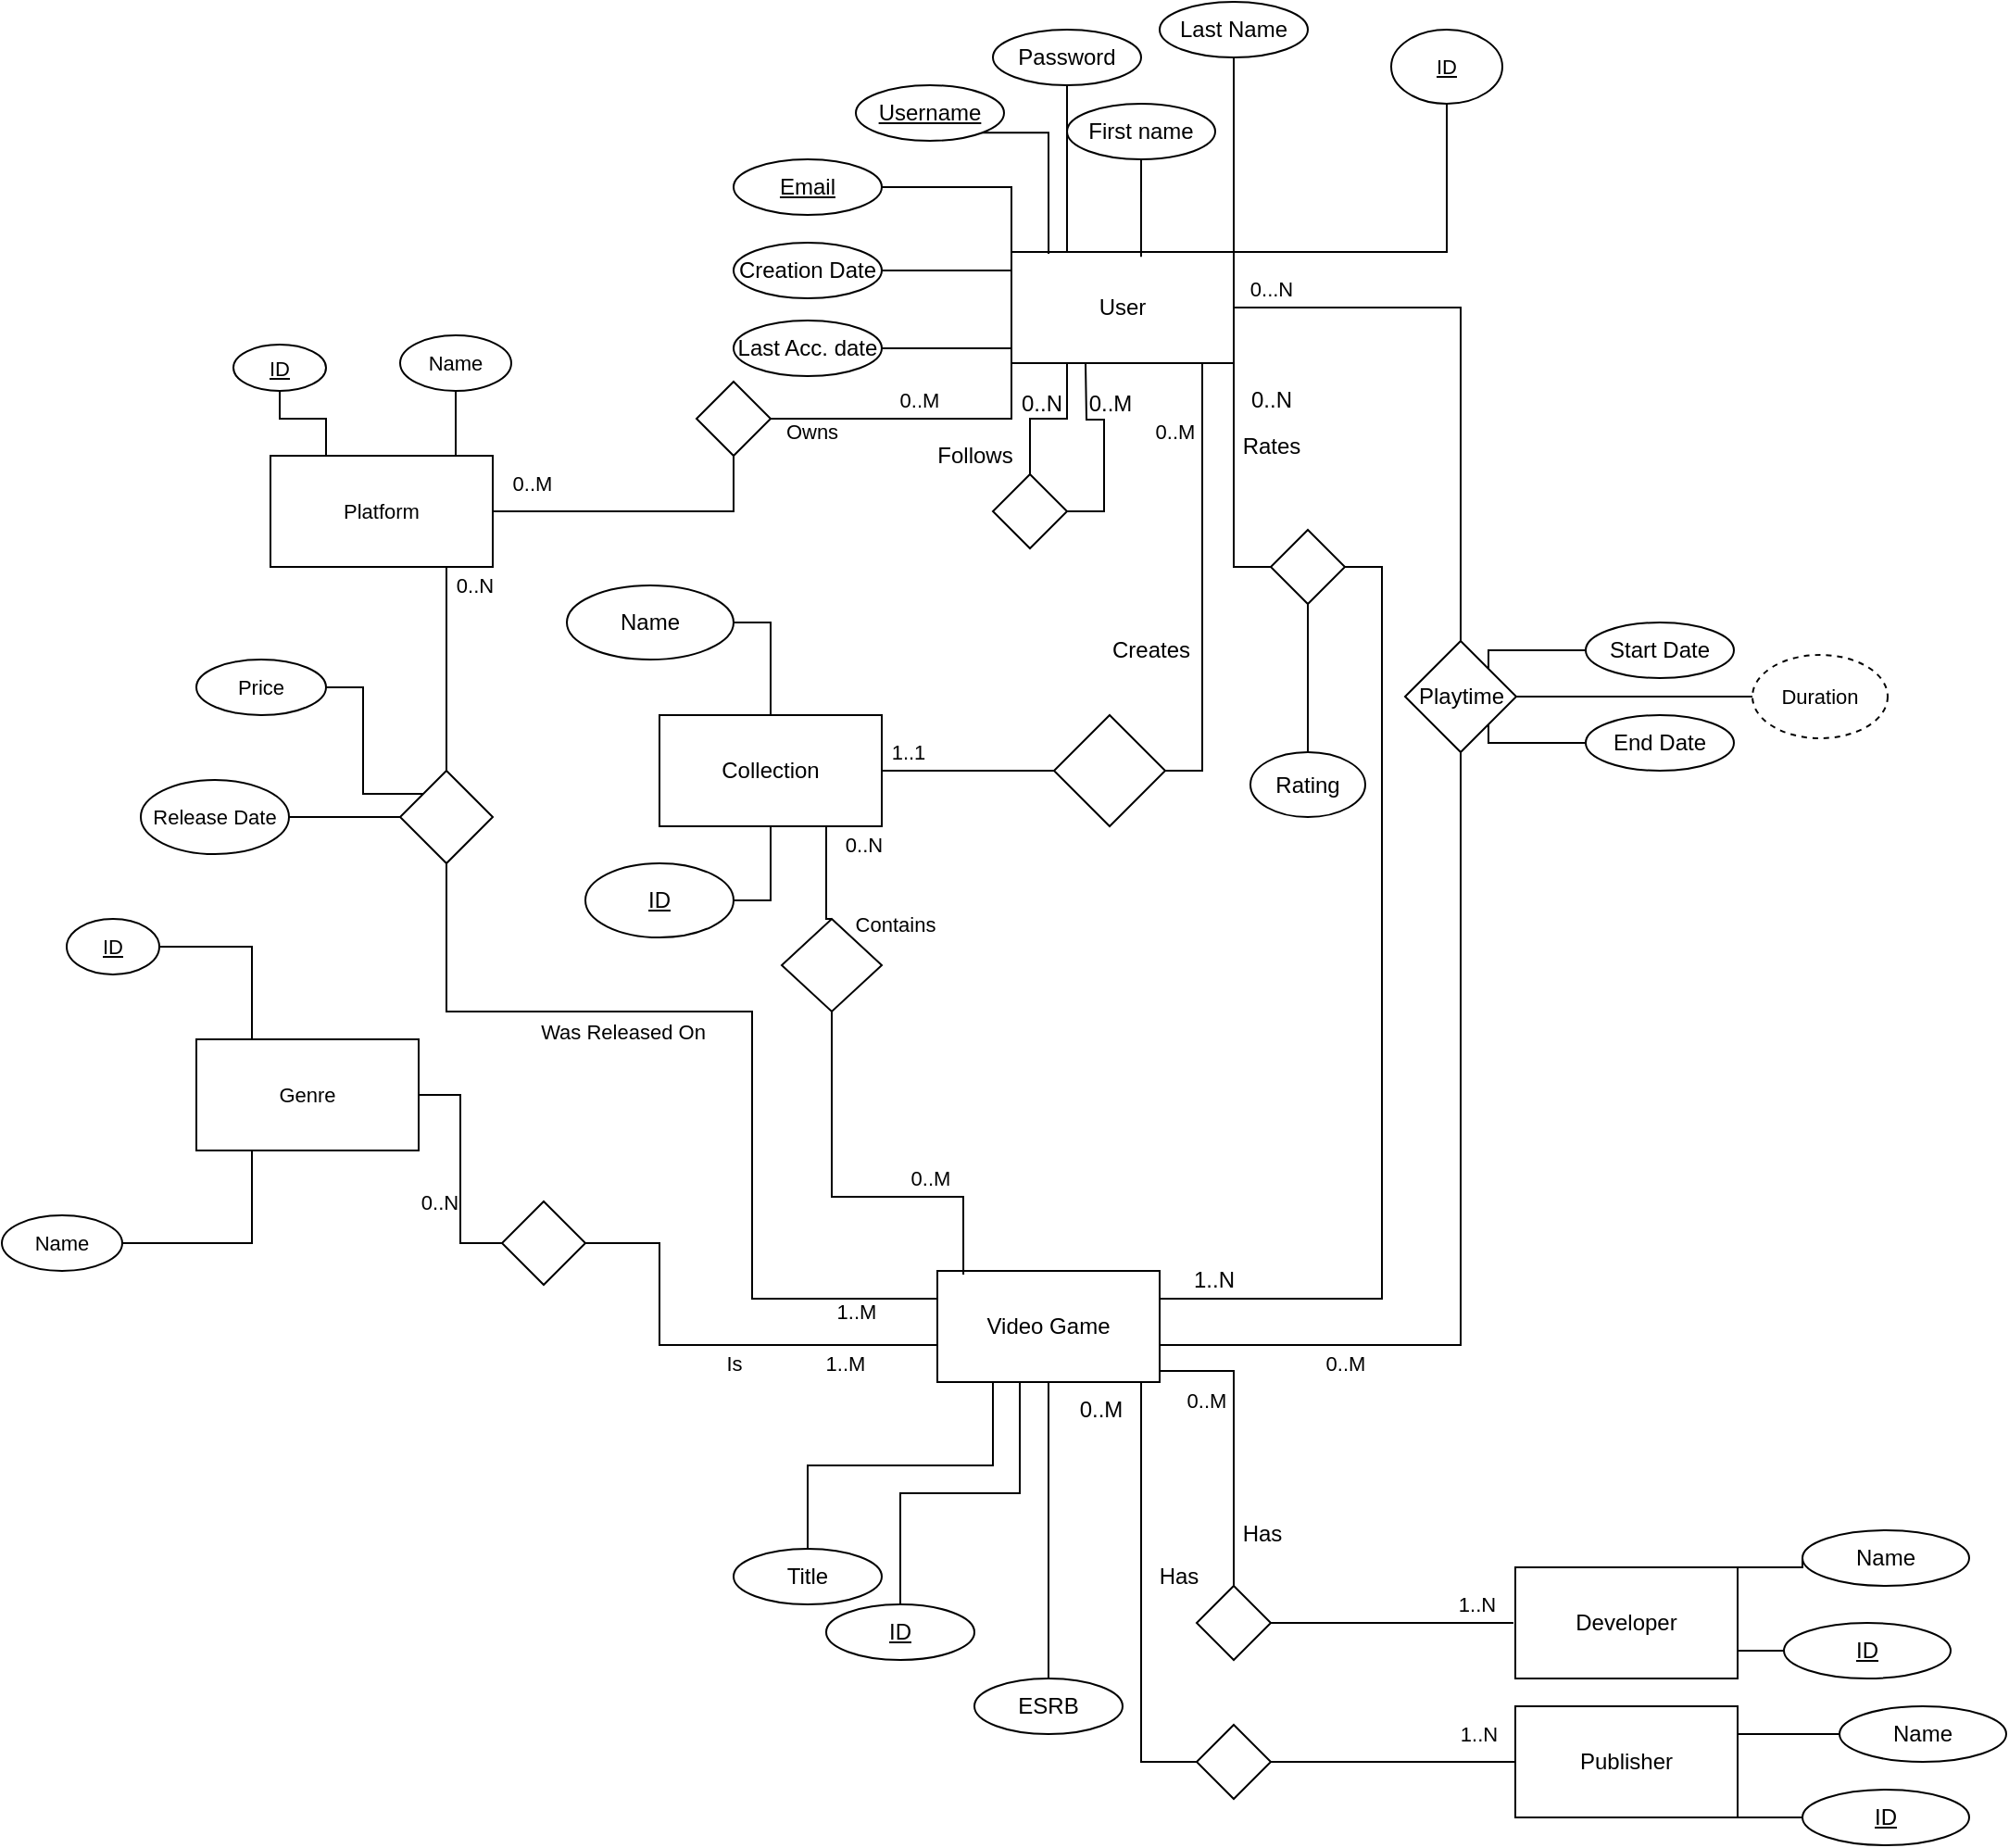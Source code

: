 <mxfile version="24.7.13">
  <diagram name="Page-1" id="Kcub2-hbG7lm7rp7ma1w">
    <mxGraphModel dx="1763" dy="460" grid="1" gridSize="10" guides="1" tooltips="1" connect="1" arrows="1" fold="1" page="1" pageScale="1" pageWidth="850" pageHeight="1100" math="0" shadow="0">
      <root>
        <mxCell id="0" />
        <mxCell id="1" parent="0" />
        <mxCell id="kYGGj88pUF9KkugqEUm3-1" style="edgeStyle=orthogonalEdgeStyle;rounded=0;orthogonalLoop=1;jettySize=auto;html=1;exitX=0.25;exitY=1;exitDx=0;exitDy=0;entryX=0.5;entryY=0;entryDx=0;entryDy=0;endArrow=none;endFill=0;" parent="1" source="kYGGj88pUF9KkugqEUm3-5" target="kYGGj88pUF9KkugqEUm3-58" edge="1">
          <mxGeometry relative="1" as="geometry" />
        </mxCell>
        <mxCell id="kYGGj88pUF9KkugqEUm3-2" style="edgeStyle=orthogonalEdgeStyle;rounded=0;orthogonalLoop=1;jettySize=auto;html=1;exitX=1;exitY=1;exitDx=0;exitDy=0;entryX=0;entryY=0.5;entryDx=0;entryDy=0;endArrow=none;endFill=0;" parent="1" source="kYGGj88pUF9KkugqEUm3-5" target="kYGGj88pUF9KkugqEUm3-63" edge="1">
          <mxGeometry relative="1" as="geometry" />
        </mxCell>
        <mxCell id="kYGGj88pUF9KkugqEUm3-3" style="edgeStyle=orthogonalEdgeStyle;rounded=0;orthogonalLoop=1;jettySize=auto;html=1;exitX=0.75;exitY=1;exitDx=0;exitDy=0;entryX=1;entryY=0.5;entryDx=0;entryDy=0;endArrow=none;endFill=0;" parent="1" source="kYGGj88pUF9KkugqEUm3-5" target="kYGGj88pUF9KkugqEUm3-72" edge="1">
          <mxGeometry relative="1" as="geometry">
            <Array as="points">
              <mxPoint x="293" y="220" />
              <mxPoint x="293" y="440" />
            </Array>
          </mxGeometry>
        </mxCell>
        <mxCell id="s8gDQTws1zXqx4MQOzE4-55" value="0..M" style="edgeLabel;html=1;align=center;verticalAlign=middle;resizable=0;points=[];fontFamily=Helvetica;fontSize=11;fontColor=default;labelBackgroundColor=default;" vertex="1" connectable="0" parent="kYGGj88pUF9KkugqEUm3-3">
          <mxGeometry x="-0.628" y="1" relative="1" as="geometry">
            <mxPoint x="-16" y="3" as="offset" />
          </mxGeometry>
        </mxCell>
        <mxCell id="kYGGj88pUF9KkugqEUm3-4" style="edgeStyle=orthogonalEdgeStyle;rounded=0;orthogonalLoop=1;jettySize=auto;html=1;exitX=1;exitY=0.5;exitDx=0;exitDy=0;entryX=0.5;entryY=0;entryDx=0;entryDy=0;endArrow=none;endFill=0;" parent="1" source="kYGGj88pUF9KkugqEUm3-5" target="kYGGj88pUF9KkugqEUm3-77" edge="1">
          <mxGeometry relative="1" as="geometry" />
        </mxCell>
        <mxCell id="kYGGj88pUF9KkugqEUm3-84" value="0...N" style="edgeLabel;html=1;align=center;verticalAlign=middle;resizable=0;points=[];" parent="kYGGj88pUF9KkugqEUm3-4" vertex="1" connectable="0">
          <mxGeometry x="-0.907" y="5" relative="1" as="geometry">
            <mxPoint x="6" y="-5" as="offset" />
          </mxGeometry>
        </mxCell>
        <mxCell id="s8gDQTws1zXqx4MQOzE4-18" style="edgeStyle=orthogonalEdgeStyle;shape=connector;rounded=0;orthogonalLoop=1;jettySize=auto;html=1;exitX=1;exitY=0.25;exitDx=0;exitDy=0;entryX=0.5;entryY=1;entryDx=0;entryDy=0;strokeColor=default;align=center;verticalAlign=middle;fontFamily=Helvetica;fontSize=11;fontColor=default;labelBackgroundColor=default;endArrow=none;endFill=0;" edge="1" parent="1" source="kYGGj88pUF9KkugqEUm3-5" target="s8gDQTws1zXqx4MQOzE4-17">
          <mxGeometry relative="1" as="geometry">
            <Array as="points">
              <mxPoint x="310" y="160" />
              <mxPoint x="425" y="160" />
            </Array>
          </mxGeometry>
        </mxCell>
        <mxCell id="s8gDQTws1zXqx4MQOzE4-24" style="edgeStyle=orthogonalEdgeStyle;shape=connector;rounded=0;orthogonalLoop=1;jettySize=auto;html=1;exitX=0;exitY=1;exitDx=0;exitDy=0;entryX=1;entryY=0.5;entryDx=0;entryDy=0;strokeColor=default;align=center;verticalAlign=middle;fontFamily=Helvetica;fontSize=11;fontColor=default;labelBackgroundColor=default;endArrow=none;endFill=0;" edge="1" parent="1" source="s8gDQTws1zXqx4MQOzE4-25" target="s8gDQTws1zXqx4MQOzE4-19">
          <mxGeometry relative="1" as="geometry">
            <Array as="points">
              <mxPoint x="40" y="250" />
              <mxPoint x="40" y="300" />
            </Array>
          </mxGeometry>
        </mxCell>
        <mxCell id="s8gDQTws1zXqx4MQOzE4-47" value="0..M" style="edgeLabel;html=1;align=center;verticalAlign=middle;resizable=0;points=[];fontFamily=Helvetica;fontSize=11;fontColor=default;labelBackgroundColor=default;" vertex="1" connectable="0" parent="s8gDQTws1zXqx4MQOzE4-24">
          <mxGeometry x="0.802" y="-1" relative="1" as="geometry">
            <mxPoint x="1" y="-14" as="offset" />
          </mxGeometry>
        </mxCell>
        <mxCell id="kYGGj88pUF9KkugqEUm3-5" value="User" style="rounded=0;whiteSpace=wrap;html=1;" parent="1" vertex="1">
          <mxGeometry x="190" y="160" width="120" height="60" as="geometry" />
        </mxCell>
        <mxCell id="kYGGj88pUF9KkugqEUm3-6" value="&lt;span&gt;Username&lt;/span&gt;" style="ellipse;whiteSpace=wrap;html=1;fontStyle=4" parent="1" vertex="1">
          <mxGeometry x="106" y="70" width="80" height="30" as="geometry" />
        </mxCell>
        <mxCell id="kYGGj88pUF9KkugqEUm3-7" style="edgeStyle=orthogonalEdgeStyle;rounded=0;orthogonalLoop=1;jettySize=auto;html=1;exitX=0.5;exitY=1;exitDx=0;exitDy=0;entryX=0.25;entryY=0;entryDx=0;entryDy=0;endArrow=none;endFill=0;" parent="1" source="kYGGj88pUF9KkugqEUm3-8" target="kYGGj88pUF9KkugqEUm3-5" edge="1">
          <mxGeometry relative="1" as="geometry" />
        </mxCell>
        <mxCell id="kYGGj88pUF9KkugqEUm3-8" value="&lt;div&gt;Password&lt;/div&gt;" style="ellipse;whiteSpace=wrap;html=1;" parent="1" vertex="1">
          <mxGeometry x="180" y="40" width="80" height="30" as="geometry" />
        </mxCell>
        <mxCell id="kYGGj88pUF9KkugqEUm3-9" value="First name" style="ellipse;whiteSpace=wrap;html=1;" parent="1" vertex="1">
          <mxGeometry x="220" y="80" width="80" height="30" as="geometry" />
        </mxCell>
        <mxCell id="kYGGj88pUF9KkugqEUm3-10" style="edgeStyle=orthogonalEdgeStyle;rounded=0;orthogonalLoop=1;jettySize=auto;html=1;exitX=0.5;exitY=1;exitDx=0;exitDy=0;entryX=1;entryY=0;entryDx=0;entryDy=0;curved=0;endArrow=none;endFill=0;" parent="1" source="kYGGj88pUF9KkugqEUm3-11" target="kYGGj88pUF9KkugqEUm3-5" edge="1">
          <mxGeometry relative="1" as="geometry" />
        </mxCell>
        <mxCell id="kYGGj88pUF9KkugqEUm3-11" value="&lt;div&gt;Last Name&lt;/div&gt;" style="ellipse;whiteSpace=wrap;html=1;" parent="1" vertex="1">
          <mxGeometry x="270" y="25" width="80" height="30" as="geometry" />
        </mxCell>
        <mxCell id="kYGGj88pUF9KkugqEUm3-12" style="edgeStyle=orthogonalEdgeStyle;rounded=0;orthogonalLoop=1;jettySize=auto;html=1;exitX=1;exitY=0.5;exitDx=0;exitDy=0;entryX=0;entryY=0;entryDx=0;entryDy=0;endArrow=none;endFill=0;" parent="1" source="kYGGj88pUF9KkugqEUm3-13" target="kYGGj88pUF9KkugqEUm3-5" edge="1">
          <mxGeometry relative="1" as="geometry" />
        </mxCell>
        <mxCell id="kYGGj88pUF9KkugqEUm3-13" value="&lt;u&gt;Email&lt;/u&gt;" style="ellipse;whiteSpace=wrap;html=1;" parent="1" vertex="1">
          <mxGeometry x="40" y="110" width="80" height="30" as="geometry" />
        </mxCell>
        <mxCell id="kYGGj88pUF9KkugqEUm3-14" style="edgeStyle=orthogonalEdgeStyle;rounded=0;orthogonalLoop=1;jettySize=auto;html=1;exitX=1;exitY=0.5;exitDx=0;exitDy=0;entryX=0;entryY=0.5;entryDx=0;entryDy=0;endArrow=none;endFill=0;" parent="1" source="kYGGj88pUF9KkugqEUm3-15" target="kYGGj88pUF9KkugqEUm3-5" edge="1">
          <mxGeometry relative="1" as="geometry">
            <Array as="points">
              <mxPoint x="190" y="170" />
            </Array>
          </mxGeometry>
        </mxCell>
        <mxCell id="kYGGj88pUF9KkugqEUm3-15" value="Creation Date" style="ellipse;whiteSpace=wrap;html=1;" parent="1" vertex="1">
          <mxGeometry x="40" y="155" width="80" height="30" as="geometry" />
        </mxCell>
        <mxCell id="kYGGj88pUF9KkugqEUm3-16" style="edgeStyle=orthogonalEdgeStyle;rounded=0;orthogonalLoop=1;jettySize=auto;html=1;exitX=1;exitY=0.5;exitDx=0;exitDy=0;entryX=0;entryY=0.75;entryDx=0;entryDy=0;endArrow=none;endFill=0;" parent="1" source="kYGGj88pUF9KkugqEUm3-17" target="kYGGj88pUF9KkugqEUm3-5" edge="1">
          <mxGeometry relative="1" as="geometry">
            <Array as="points">
              <mxPoint x="190" y="212" />
            </Array>
          </mxGeometry>
        </mxCell>
        <mxCell id="kYGGj88pUF9KkugqEUm3-17" value="Last Acc. date" style="ellipse;whiteSpace=wrap;html=1;" parent="1" vertex="1">
          <mxGeometry x="40" y="197" width="80" height="30" as="geometry" />
        </mxCell>
        <mxCell id="kYGGj88pUF9KkugqEUm3-20" style="edgeStyle=orthogonalEdgeStyle;rounded=0;orthogonalLoop=1;jettySize=auto;html=1;exitX=1;exitY=1;exitDx=0;exitDy=0;entryX=0.167;entryY=0.017;entryDx=0;entryDy=0;entryPerimeter=0;endArrow=none;endFill=0;" parent="1" source="kYGGj88pUF9KkugqEUm3-6" target="kYGGj88pUF9KkugqEUm3-5" edge="1">
          <mxGeometry relative="1" as="geometry" />
        </mxCell>
        <mxCell id="kYGGj88pUF9KkugqEUm3-21" style="edgeStyle=orthogonalEdgeStyle;rounded=0;orthogonalLoop=1;jettySize=auto;html=1;exitX=0.5;exitY=1;exitDx=0;exitDy=0;endArrow=none;endFill=0;entryX=0.583;entryY=0.044;entryDx=0;entryDy=0;entryPerimeter=0;" parent="1" source="kYGGj88pUF9KkugqEUm3-9" target="kYGGj88pUF9KkugqEUm3-5" edge="1">
          <mxGeometry relative="1" as="geometry">
            <mxPoint x="240" y="160" as="targetPoint" />
          </mxGeometry>
        </mxCell>
        <mxCell id="kYGGj88pUF9KkugqEUm3-22" style="edgeStyle=orthogonalEdgeStyle;rounded=0;orthogonalLoop=1;jettySize=auto;html=1;exitX=0.25;exitY=1;exitDx=0;exitDy=0;entryX=0;entryY=0.5;entryDx=0;entryDy=0;endArrow=none;endFill=0;" parent="1" source="kYGGj88pUF9KkugqEUm3-24" target="kYGGj88pUF9KkugqEUm3-52" edge="1">
          <mxGeometry relative="1" as="geometry">
            <Array as="points">
              <mxPoint x="260" y="770" />
              <mxPoint x="260" y="975" />
            </Array>
          </mxGeometry>
        </mxCell>
        <mxCell id="kYGGj88pUF9KkugqEUm3-23" style="edgeStyle=orthogonalEdgeStyle;rounded=0;orthogonalLoop=1;jettySize=auto;html=1;exitX=1.14;exitY=-0.2;exitDx=0;exitDy=0;entryX=0.5;entryY=0;entryDx=0;entryDy=0;endArrow=none;endFill=0;exitPerimeter=0;" parent="1" source="kYGGj88pUF9KkugqEUm3-66" target="kYGGj88pUF9KkugqEUm3-50" edge="1">
          <mxGeometry relative="1" as="geometry" />
        </mxCell>
        <mxCell id="s8gDQTws1zXqx4MQOzE4-52" value="0..M" style="edgeLabel;html=1;align=center;verticalAlign=middle;resizable=0;points=[];fontFamily=Helvetica;fontSize=11;fontColor=default;labelBackgroundColor=default;" vertex="1" connectable="0" parent="kYGGj88pUF9KkugqEUm3-23">
          <mxGeometry x="-0.252" y="6" relative="1" as="geometry">
            <mxPoint x="54" y="-23" as="offset" />
          </mxGeometry>
        </mxCell>
        <mxCell id="s8gDQTws1zXqx4MQOzE4-14" style="edgeStyle=orthogonalEdgeStyle;shape=connector;rounded=0;orthogonalLoop=1;jettySize=auto;html=1;exitX=0;exitY=0.5;exitDx=0;exitDy=0;entryX=1;entryY=0.5;entryDx=0;entryDy=0;strokeColor=default;align=center;verticalAlign=middle;fontFamily=Helvetica;fontSize=11;fontColor=default;labelBackgroundColor=default;endArrow=none;endFill=0;" edge="1" parent="1" source="kYGGj88pUF9KkugqEUm3-24" target="s8gDQTws1zXqx4MQOzE4-13">
          <mxGeometry relative="1" as="geometry">
            <Array as="points">
              <mxPoint x="150" y="750" />
              <mxPoint y="750" />
              <mxPoint y="695" />
            </Array>
          </mxGeometry>
        </mxCell>
        <mxCell id="s8gDQTws1zXqx4MQOzE4-32" value="Is" style="edgeLabel;html=1;align=center;verticalAlign=middle;resizable=0;points=[];fontFamily=Helvetica;fontSize=11;fontColor=default;labelBackgroundColor=default;" vertex="1" connectable="0" parent="s8gDQTws1zXqx4MQOzE4-14">
          <mxGeometry x="-0.044" y="3" relative="1" as="geometry">
            <mxPoint x="2" y="7" as="offset" />
          </mxGeometry>
        </mxCell>
        <mxCell id="s8gDQTws1zXqx4MQOzE4-50" value="1..M" style="edgeLabel;html=1;align=center;verticalAlign=middle;resizable=0;points=[];fontFamily=Helvetica;fontSize=11;fontColor=default;labelBackgroundColor=default;" vertex="1" connectable="0" parent="s8gDQTws1zXqx4MQOzE4-14">
          <mxGeometry x="-0.568" relative="1" as="geometry">
            <mxPoint x="-5" y="10" as="offset" />
          </mxGeometry>
        </mxCell>
        <mxCell id="s8gDQTws1zXqx4MQOzE4-29" style="edgeStyle=orthogonalEdgeStyle;shape=connector;rounded=0;orthogonalLoop=1;jettySize=auto;html=1;exitX=0;exitY=0.25;exitDx=0;exitDy=0;entryX=0.5;entryY=1;entryDx=0;entryDy=0;strokeColor=default;align=center;verticalAlign=middle;fontFamily=Helvetica;fontSize=11;fontColor=default;labelBackgroundColor=default;endArrow=none;endFill=0;" edge="1" parent="1" source="kYGGj88pUF9KkugqEUm3-24" target="s8gDQTws1zXqx4MQOzE4-28">
          <mxGeometry relative="1" as="geometry">
            <Array as="points">
              <mxPoint x="50" y="725" />
              <mxPoint x="50" y="570" />
              <mxPoint x="-115" y="570" />
            </Array>
          </mxGeometry>
        </mxCell>
        <mxCell id="s8gDQTws1zXqx4MQOzE4-30" value="Was Released On" style="edgeLabel;html=1;align=center;verticalAlign=middle;resizable=0;points=[];fontFamily=Helvetica;fontSize=11;fontColor=default;labelBackgroundColor=default;" vertex="1" connectable="0" parent="s8gDQTws1zXqx4MQOzE4-29">
          <mxGeometry x="-0.299" y="1" relative="1" as="geometry">
            <mxPoint x="-69" y="-69" as="offset" />
          </mxGeometry>
        </mxCell>
        <mxCell id="s8gDQTws1zXqx4MQOzE4-49" value="1..M" style="edgeLabel;html=1;align=center;verticalAlign=middle;resizable=0;points=[];fontFamily=Helvetica;fontSize=11;fontColor=default;labelBackgroundColor=default;" vertex="1" connectable="0" parent="s8gDQTws1zXqx4MQOzE4-29">
          <mxGeometry x="-0.904" relative="1" as="geometry">
            <mxPoint x="-20" y="7" as="offset" />
          </mxGeometry>
        </mxCell>
        <mxCell id="kYGGj88pUF9KkugqEUm3-24" value="Video Game" style="rounded=0;whiteSpace=wrap;html=1;" parent="1" vertex="1">
          <mxGeometry x="150" y="710" width="120" height="60" as="geometry" />
        </mxCell>
        <mxCell id="s8gDQTws1zXqx4MQOzE4-60" style="edgeStyle=orthogonalEdgeStyle;shape=connector;rounded=0;orthogonalLoop=1;jettySize=auto;html=1;exitX=0.5;exitY=0;exitDx=0;exitDy=0;entryX=0.25;entryY=1;entryDx=0;entryDy=0;strokeColor=default;align=center;verticalAlign=middle;fontFamily=Helvetica;fontSize=11;fontColor=default;labelBackgroundColor=default;endArrow=none;endFill=0;" edge="1" parent="1" source="kYGGj88pUF9KkugqEUm3-26" target="kYGGj88pUF9KkugqEUm3-24">
          <mxGeometry relative="1" as="geometry" />
        </mxCell>
        <mxCell id="kYGGj88pUF9KkugqEUm3-26" value="Title" style="ellipse;whiteSpace=wrap;html=1;" parent="1" vertex="1">
          <mxGeometry x="40" y="860" width="80" height="30" as="geometry" />
        </mxCell>
        <mxCell id="kYGGj88pUF9KkugqEUm3-29" style="edgeStyle=orthogonalEdgeStyle;rounded=0;orthogonalLoop=1;jettySize=auto;html=1;exitX=1;exitY=0;exitDx=0;exitDy=0;entryX=0.5;entryY=1;entryDx=0;entryDy=0;endArrow=none;endFill=0;" parent="1" target="kYGGj88pUF9KkugqEUm3-34" edge="1">
          <mxGeometry relative="1" as="geometry">
            <mxPoint x="278.284" y="649.393" as="sourcePoint" />
          </mxGeometry>
        </mxCell>
        <mxCell id="kYGGj88pUF9KkugqEUm3-31" style="edgeStyle=orthogonalEdgeStyle;rounded=0;orthogonalLoop=1;jettySize=auto;html=1;exitX=0.5;exitY=0;exitDx=0;exitDy=0;entryX=0.5;entryY=1;entryDx=0;entryDy=0;endArrow=none;endFill=0;" parent="1" target="kYGGj88pUF9KkugqEUm3-42" edge="1">
          <mxGeometry relative="1" as="geometry">
            <mxPoint x="250" y="645" as="sourcePoint" />
          </mxGeometry>
        </mxCell>
        <mxCell id="kYGGj88pUF9KkugqEUm3-33" value="Name" style="ellipse;whiteSpace=wrap;html=1;" parent="1" vertex="1">
          <mxGeometry x="617" y="850" width="90" height="30" as="geometry" />
        </mxCell>
        <mxCell id="s8gDQTws1zXqx4MQOzE4-58" style="edgeStyle=orthogonalEdgeStyle;shape=connector;rounded=0;orthogonalLoop=1;jettySize=auto;html=1;exitX=0.5;exitY=0;exitDx=0;exitDy=0;entryX=0.5;entryY=1;entryDx=0;entryDy=0;strokeColor=default;align=center;verticalAlign=middle;fontFamily=Helvetica;fontSize=11;fontColor=default;labelBackgroundColor=default;endArrow=none;endFill=0;" edge="1" parent="1" source="kYGGj88pUF9KkugqEUm3-36" target="kYGGj88pUF9KkugqEUm3-24">
          <mxGeometry relative="1" as="geometry" />
        </mxCell>
        <mxCell id="kYGGj88pUF9KkugqEUm3-36" value="ESRB" style="ellipse;whiteSpace=wrap;html=1;" parent="1" vertex="1">
          <mxGeometry x="170" y="930" width="80" height="30" as="geometry" />
        </mxCell>
        <mxCell id="kYGGj88pUF9KkugqEUm3-37" style="edgeStyle=orthogonalEdgeStyle;rounded=0;orthogonalLoop=1;jettySize=auto;html=1;exitX=1;exitY=0;exitDx=0;exitDy=0;entryX=0;entryY=0.5;entryDx=0;entryDy=0;endArrow=none;endFill=0;" parent="1" source="kYGGj88pUF9KkugqEUm3-38" target="kYGGj88pUF9KkugqEUm3-33" edge="1">
          <mxGeometry relative="1" as="geometry" />
        </mxCell>
        <mxCell id="kYGGj88pUF9KkugqEUm3-38" value="Developer" style="rounded=0;whiteSpace=wrap;html=1;" parent="1" vertex="1">
          <mxGeometry x="462" y="870" width="120" height="60" as="geometry" />
        </mxCell>
        <mxCell id="kYGGj88pUF9KkugqEUm3-39" style="edgeStyle=orthogonalEdgeStyle;rounded=0;orthogonalLoop=1;jettySize=auto;html=1;exitX=1;exitY=0.25;exitDx=0;exitDy=0;entryX=0;entryY=0.5;entryDx=0;entryDy=0;endArrow=none;endFill=0;" parent="1" source="kYGGj88pUF9KkugqEUm3-41" target="kYGGj88pUF9KkugqEUm3-47" edge="1">
          <mxGeometry relative="1" as="geometry" />
        </mxCell>
        <mxCell id="kYGGj88pUF9KkugqEUm3-40" style="edgeStyle=orthogonalEdgeStyle;rounded=0;orthogonalLoop=1;jettySize=auto;html=1;exitX=1;exitY=1;exitDx=0;exitDy=0;entryX=0;entryY=0.5;entryDx=0;entryDy=0;endArrow=none;endFill=0;" parent="1" source="kYGGj88pUF9KkugqEUm3-41" target="kYGGj88pUF9KkugqEUm3-48" edge="1">
          <mxGeometry relative="1" as="geometry" />
        </mxCell>
        <mxCell id="kYGGj88pUF9KkugqEUm3-41" value="Publisher" style="rounded=0;whiteSpace=wrap;html=1;" parent="1" vertex="1">
          <mxGeometry x="462" y="945" width="120" height="60" as="geometry" />
        </mxCell>
        <mxCell id="kYGGj88pUF9KkugqEUm3-44" value="&lt;u&gt;ID&lt;/u&gt;" style="ellipse;whiteSpace=wrap;html=1;" parent="1" vertex="1">
          <mxGeometry x="90" y="890" width="80" height="30" as="geometry" />
        </mxCell>
        <mxCell id="kYGGj88pUF9KkugqEUm3-45" style="edgeStyle=orthogonalEdgeStyle;rounded=0;orthogonalLoop=1;jettySize=auto;html=1;exitX=0;exitY=0.5;exitDx=0;exitDy=0;entryX=1;entryY=0.75;entryDx=0;entryDy=0;endArrow=none;endFill=0;" parent="1" source="kYGGj88pUF9KkugqEUm3-46" target="kYGGj88pUF9KkugqEUm3-38" edge="1">
          <mxGeometry relative="1" as="geometry" />
        </mxCell>
        <mxCell id="kYGGj88pUF9KkugqEUm3-46" value="&lt;u&gt;ID&lt;/u&gt;" style="ellipse;whiteSpace=wrap;html=1;" parent="1" vertex="1">
          <mxGeometry x="607" y="900" width="90" height="30" as="geometry" />
        </mxCell>
        <mxCell id="kYGGj88pUF9KkugqEUm3-47" value="Name" style="ellipse;whiteSpace=wrap;html=1;" parent="1" vertex="1">
          <mxGeometry x="637" y="945" width="90" height="30" as="geometry" />
        </mxCell>
        <mxCell id="kYGGj88pUF9KkugqEUm3-48" value="&lt;u&gt;ID&lt;/u&gt;" style="ellipse;whiteSpace=wrap;html=1;" parent="1" vertex="1">
          <mxGeometry x="617" y="990" width="90" height="30" as="geometry" />
        </mxCell>
        <mxCell id="kYGGj88pUF9KkugqEUm3-49" style="edgeStyle=orthogonalEdgeStyle;rounded=0;orthogonalLoop=1;jettySize=auto;html=1;exitX=1;exitY=0.5;exitDx=0;exitDy=0;entryX=0;entryY=0.5;entryDx=0;entryDy=0;endArrow=none;endFill=0;" parent="1" edge="1">
          <mxGeometry relative="1" as="geometry">
            <mxPoint x="329" y="900" as="sourcePoint" />
            <mxPoint x="461" y="900" as="targetPoint" />
          </mxGeometry>
        </mxCell>
        <mxCell id="s8gDQTws1zXqx4MQOzE4-44" value="1..N" style="edgeLabel;html=1;align=center;verticalAlign=middle;resizable=0;points=[];fontFamily=Helvetica;fontSize=11;fontColor=default;labelBackgroundColor=default;" vertex="1" connectable="0" parent="kYGGj88pUF9KkugqEUm3-49">
          <mxGeometry x="-0.076" y="2" relative="1" as="geometry">
            <mxPoint x="51" y="-8" as="offset" />
          </mxGeometry>
        </mxCell>
        <mxCell id="kYGGj88pUF9KkugqEUm3-50" value="" style="rhombus;whiteSpace=wrap;html=1;" parent="1" vertex="1">
          <mxGeometry x="290" y="880" width="40" height="40" as="geometry" />
        </mxCell>
        <mxCell id="kYGGj88pUF9KkugqEUm3-51" style="edgeStyle=orthogonalEdgeStyle;rounded=0;orthogonalLoop=1;jettySize=auto;html=1;exitX=1;exitY=0.5;exitDx=0;exitDy=0;entryX=0;entryY=0.5;entryDx=0;entryDy=0;endArrow=none;endFill=0;" parent="1" source="kYGGj88pUF9KkugqEUm3-52" target="kYGGj88pUF9KkugqEUm3-41" edge="1">
          <mxGeometry relative="1" as="geometry" />
        </mxCell>
        <mxCell id="s8gDQTws1zXqx4MQOzE4-45" value="1..N" style="edgeLabel;html=1;align=center;verticalAlign=middle;resizable=0;points=[];fontFamily=Helvetica;fontSize=11;fontColor=default;labelBackgroundColor=default;" vertex="1" connectable="0" parent="kYGGj88pUF9KkugqEUm3-51">
          <mxGeometry x="0.303" y="-2" relative="1" as="geometry">
            <mxPoint x="26" y="-17" as="offset" />
          </mxGeometry>
        </mxCell>
        <mxCell id="kYGGj88pUF9KkugqEUm3-52" value="" style="rhombus;whiteSpace=wrap;html=1;" parent="1" vertex="1">
          <mxGeometry x="290" y="955" width="40" height="40" as="geometry" />
        </mxCell>
        <mxCell id="kYGGj88pUF9KkugqEUm3-53" value="Has" style="text;html=1;align=center;verticalAlign=middle;resizable=0;points=[];autosize=1;strokeColor=none;fillColor=none;" parent="1" vertex="1">
          <mxGeometry x="304.5" y="837" width="40" height="30" as="geometry" />
        </mxCell>
        <mxCell id="kYGGj88pUF9KkugqEUm3-54" value="Has" style="text;html=1;align=center;verticalAlign=middle;resizable=0;points=[];autosize=1;strokeColor=none;fillColor=none;" parent="1" vertex="1">
          <mxGeometry x="260" y="860" width="40" height="30" as="geometry" />
        </mxCell>
        <mxCell id="kYGGj88pUF9KkugqEUm3-56" value="1..N" style="text;html=1;align=center;verticalAlign=middle;resizable=0;points=[];autosize=1;strokeColor=none;fillColor=none;" parent="1" vertex="1">
          <mxGeometry x="279" y="700" width="40" height="30" as="geometry" />
        </mxCell>
        <mxCell id="kYGGj88pUF9KkugqEUm3-57" style="edgeStyle=orthogonalEdgeStyle;rounded=0;orthogonalLoop=1;jettySize=auto;html=1;exitX=1;exitY=0.5;exitDx=0;exitDy=0;endArrow=none;endFill=0;" parent="1" source="kYGGj88pUF9KkugqEUm3-58" edge="1">
          <mxGeometry relative="1" as="geometry">
            <mxPoint x="230" y="220" as="targetPoint" />
          </mxGeometry>
        </mxCell>
        <mxCell id="kYGGj88pUF9KkugqEUm3-58" value="" style="rhombus;whiteSpace=wrap;html=1;" parent="1" vertex="1">
          <mxGeometry x="180" y="280" width="40" height="40" as="geometry" />
        </mxCell>
        <mxCell id="kYGGj88pUF9KkugqEUm3-59" value="Follows" style="text;html=1;align=center;verticalAlign=middle;resizable=0;points=[];autosize=1;strokeColor=none;fillColor=none;" parent="1" vertex="1">
          <mxGeometry x="140" y="255" width="60" height="30" as="geometry" />
        </mxCell>
        <mxCell id="kYGGj88pUF9KkugqEUm3-60" value="0..M" style="text;html=1;align=center;verticalAlign=middle;resizable=0;points=[];autosize=1;strokeColor=none;fillColor=none;" parent="1" vertex="1">
          <mxGeometry x="218" y="227" width="50" height="30" as="geometry" />
        </mxCell>
        <mxCell id="kYGGj88pUF9KkugqEUm3-61" value="0..N" style="text;html=1;align=center;verticalAlign=middle;resizable=0;points=[];autosize=1;strokeColor=none;fillColor=none;" parent="1" vertex="1">
          <mxGeometry x="186" y="227" width="40" height="30" as="geometry" />
        </mxCell>
        <mxCell id="kYGGj88pUF9KkugqEUm3-62" style="edgeStyle=orthogonalEdgeStyle;rounded=0;orthogonalLoop=1;jettySize=auto;html=1;exitX=1;exitY=0.5;exitDx=0;exitDy=0;entryX=1;entryY=0.25;entryDx=0;entryDy=0;endArrow=none;endFill=0;" parent="1" source="kYGGj88pUF9KkugqEUm3-63" target="kYGGj88pUF9KkugqEUm3-24" edge="1">
          <mxGeometry relative="1" as="geometry">
            <Array as="points">
              <mxPoint x="390" y="330" />
              <mxPoint x="390" y="725" />
            </Array>
          </mxGeometry>
        </mxCell>
        <mxCell id="s8gDQTws1zXqx4MQOzE4-57" style="edgeStyle=orthogonalEdgeStyle;shape=connector;rounded=0;orthogonalLoop=1;jettySize=auto;html=1;exitX=0.5;exitY=1;exitDx=0;exitDy=0;entryX=0.5;entryY=0;entryDx=0;entryDy=0;strokeColor=default;align=center;verticalAlign=middle;fontFamily=Helvetica;fontSize=11;fontColor=default;labelBackgroundColor=default;endArrow=none;endFill=0;" edge="1" parent="1" source="kYGGj88pUF9KkugqEUm3-63" target="kYGGj88pUF9KkugqEUm3-82">
          <mxGeometry relative="1" as="geometry" />
        </mxCell>
        <mxCell id="kYGGj88pUF9KkugqEUm3-63" value="" style="rhombus;whiteSpace=wrap;html=1;" parent="1" vertex="1">
          <mxGeometry x="330" y="310" width="40" height="40" as="geometry" />
        </mxCell>
        <mxCell id="kYGGj88pUF9KkugqEUm3-64" value="Rates" style="text;html=1;align=center;verticalAlign=middle;resizable=0;points=[];autosize=1;strokeColor=none;fillColor=none;" parent="1" vertex="1">
          <mxGeometry x="305" y="250" width="50" height="30" as="geometry" />
        </mxCell>
        <mxCell id="kYGGj88pUF9KkugqEUm3-65" value="0..N" style="text;html=1;align=center;verticalAlign=middle;resizable=0;points=[];autosize=1;strokeColor=none;fillColor=none;" parent="1" vertex="1">
          <mxGeometry x="310" y="225" width="40" height="30" as="geometry" />
        </mxCell>
        <mxCell id="kYGGj88pUF9KkugqEUm3-66" value="0..M" style="text;html=1;align=center;verticalAlign=middle;resizable=0;points=[];autosize=1;strokeColor=none;fillColor=none;" parent="1" vertex="1">
          <mxGeometry x="213" y="770" width="50" height="30" as="geometry" />
        </mxCell>
        <mxCell id="s8gDQTws1zXqx4MQOzE4-6" style="edgeStyle=orthogonalEdgeStyle;shape=connector;rounded=0;orthogonalLoop=1;jettySize=auto;html=1;exitX=0;exitY=0.5;exitDx=0;exitDy=0;entryX=1;entryY=0.5;entryDx=0;entryDy=0;strokeColor=default;align=center;verticalAlign=middle;fontFamily=Helvetica;fontSize=11;fontColor=default;labelBackgroundColor=default;endArrow=none;endFill=0;" edge="1" parent="1" source="kYGGj88pUF9KkugqEUm3-72" target="s8gDQTws1zXqx4MQOzE4-1">
          <mxGeometry relative="1" as="geometry" />
        </mxCell>
        <mxCell id="s8gDQTws1zXqx4MQOzE4-56" value="1..1" style="edgeLabel;html=1;align=center;verticalAlign=middle;resizable=0;points=[];fontFamily=Helvetica;fontSize=11;fontColor=default;labelBackgroundColor=default;" vertex="1" connectable="0" parent="s8gDQTws1zXqx4MQOzE4-6">
          <mxGeometry x="0.333" y="-5" relative="1" as="geometry">
            <mxPoint x="-17" y="-5" as="offset" />
          </mxGeometry>
        </mxCell>
        <mxCell id="kYGGj88pUF9KkugqEUm3-72" value="" style="rhombus;whiteSpace=wrap;html=1;" parent="1" vertex="1">
          <mxGeometry x="213" y="410" width="60" height="60" as="geometry" />
        </mxCell>
        <mxCell id="kYGGj88pUF9KkugqEUm3-75" value="Creates" style="text;html=1;align=center;verticalAlign=middle;resizable=0;points=[];autosize=1;strokeColor=none;fillColor=none;" parent="1" vertex="1">
          <mxGeometry x="230" y="360" width="70" height="30" as="geometry" />
        </mxCell>
        <mxCell id="kYGGj88pUF9KkugqEUm3-76" style="edgeStyle=orthogonalEdgeStyle;rounded=0;orthogonalLoop=1;jettySize=auto;html=1;exitX=0.5;exitY=1;exitDx=0;exitDy=0;entryX=1;entryY=0.75;entryDx=0;entryDy=0;endArrow=none;endFill=0;" parent="1" source="kYGGj88pUF9KkugqEUm3-77" target="kYGGj88pUF9KkugqEUm3-24" edge="1">
          <mxGeometry relative="1" as="geometry">
            <Array as="points">
              <mxPoint x="432" y="750" />
              <mxPoint x="270" y="750" />
            </Array>
          </mxGeometry>
        </mxCell>
        <mxCell id="kYGGj88pUF9KkugqEUm3-85" value="0..M" style="edgeLabel;html=1;align=center;verticalAlign=middle;resizable=0;points=[];" parent="kYGGj88pUF9KkugqEUm3-76" vertex="1" connectable="0">
          <mxGeometry x="0.897" y="3" relative="1" as="geometry">
            <mxPoint x="5" y="27" as="offset" />
          </mxGeometry>
        </mxCell>
        <mxCell id="s8gDQTws1zXqx4MQOzE4-62" style="edgeStyle=orthogonalEdgeStyle;shape=connector;rounded=0;orthogonalLoop=1;jettySize=auto;html=1;exitX=1;exitY=0.5;exitDx=0;exitDy=0;entryX=0;entryY=0.5;entryDx=0;entryDy=0;strokeColor=default;align=center;verticalAlign=middle;fontFamily=Helvetica;fontSize=11;fontColor=default;labelBackgroundColor=default;endArrow=none;endFill=0;" edge="1" parent="1" source="kYGGj88pUF9KkugqEUm3-77" target="s8gDQTws1zXqx4MQOzE4-61">
          <mxGeometry relative="1" as="geometry" />
        </mxCell>
        <mxCell id="kYGGj88pUF9KkugqEUm3-77" value="Playtime" style="rhombus;whiteSpace=wrap;html=1;" parent="1" vertex="1">
          <mxGeometry x="402.5" y="370" width="60" height="60" as="geometry" />
        </mxCell>
        <mxCell id="kYGGj88pUF9KkugqEUm3-78" style="edgeStyle=orthogonalEdgeStyle;rounded=0;orthogonalLoop=1;jettySize=auto;html=1;exitX=0;exitY=0.5;exitDx=0;exitDy=0;entryX=1;entryY=0;entryDx=0;entryDy=0;endArrow=none;endFill=0;" parent="1" source="kYGGj88pUF9KkugqEUm3-79" target="kYGGj88pUF9KkugqEUm3-77" edge="1">
          <mxGeometry relative="1" as="geometry">
            <Array as="points">
              <mxPoint x="448" y="375" />
            </Array>
          </mxGeometry>
        </mxCell>
        <mxCell id="kYGGj88pUF9KkugqEUm3-79" value="Start Date" style="ellipse;whiteSpace=wrap;html=1;" parent="1" vertex="1">
          <mxGeometry x="500" y="360" width="80" height="30" as="geometry" />
        </mxCell>
        <mxCell id="kYGGj88pUF9KkugqEUm3-80" style="edgeStyle=orthogonalEdgeStyle;rounded=0;orthogonalLoop=1;jettySize=auto;html=1;exitX=0;exitY=0.5;exitDx=0;exitDy=0;entryX=1;entryY=1;entryDx=0;entryDy=0;endArrow=none;endFill=0;" parent="1" source="kYGGj88pUF9KkugqEUm3-81" target="kYGGj88pUF9KkugqEUm3-77" edge="1">
          <mxGeometry relative="1" as="geometry">
            <Array as="points">
              <mxPoint x="448" y="425" />
            </Array>
          </mxGeometry>
        </mxCell>
        <mxCell id="kYGGj88pUF9KkugqEUm3-81" value="End Date" style="ellipse;whiteSpace=wrap;html=1;" parent="1" vertex="1">
          <mxGeometry x="500" y="410" width="80" height="30" as="geometry" />
        </mxCell>
        <mxCell id="kYGGj88pUF9KkugqEUm3-82" value="Rating" style="ellipse;whiteSpace=wrap;html=1;" parent="1" vertex="1">
          <mxGeometry x="319" y="430" width="62" height="35" as="geometry" />
        </mxCell>
        <mxCell id="s8gDQTws1zXqx4MQOzE4-4" style="edgeStyle=orthogonalEdgeStyle;rounded=0;orthogonalLoop=1;jettySize=auto;html=1;exitX=0.5;exitY=1;exitDx=0;exitDy=0;entryX=1;entryY=0.5;entryDx=0;entryDy=0;endArrow=none;endFill=0;" edge="1" parent="1" source="s8gDQTws1zXqx4MQOzE4-1" target="s8gDQTws1zXqx4MQOzE4-3">
          <mxGeometry relative="1" as="geometry" />
        </mxCell>
        <mxCell id="s8gDQTws1zXqx4MQOzE4-5" style="edgeStyle=orthogonalEdgeStyle;rounded=0;orthogonalLoop=1;jettySize=auto;html=1;exitX=0.5;exitY=0;exitDx=0;exitDy=0;entryX=1;entryY=0.5;entryDx=0;entryDy=0;endArrow=none;endFill=0;" edge="1" parent="1" source="s8gDQTws1zXqx4MQOzE4-1" target="s8gDQTws1zXqx4MQOzE4-2">
          <mxGeometry relative="1" as="geometry" />
        </mxCell>
        <mxCell id="s8gDQTws1zXqx4MQOzE4-8" style="edgeStyle=orthogonalEdgeStyle;shape=connector;rounded=0;orthogonalLoop=1;jettySize=auto;html=1;exitX=0.75;exitY=1;exitDx=0;exitDy=0;entryX=0.5;entryY=0;entryDx=0;entryDy=0;strokeColor=default;align=center;verticalAlign=middle;fontFamily=Helvetica;fontSize=11;fontColor=default;labelBackgroundColor=default;endArrow=none;endFill=0;" edge="1" parent="1" source="s8gDQTws1zXqx4MQOzE4-1" target="s8gDQTws1zXqx4MQOzE4-7">
          <mxGeometry relative="1" as="geometry">
            <Array as="points">
              <mxPoint x="90" y="520" />
            </Array>
          </mxGeometry>
        </mxCell>
        <mxCell id="s8gDQTws1zXqx4MQOzE4-10" value="Contains" style="edgeLabel;html=1;align=center;verticalAlign=middle;resizable=0;points=[];fontFamily=Helvetica;fontSize=11;fontColor=default;labelBackgroundColor=default;" vertex="1" connectable="0" parent="s8gDQTws1zXqx4MQOzE4-8">
          <mxGeometry x="0.057" relative="1" as="geometry">
            <mxPoint x="37" y="25" as="offset" />
          </mxGeometry>
        </mxCell>
        <mxCell id="s8gDQTws1zXqx4MQOzE4-53" value="0..N" style="edgeLabel;html=1;align=center;verticalAlign=middle;resizable=0;points=[];fontFamily=Helvetica;fontSize=11;fontColor=default;labelBackgroundColor=default;" vertex="1" connectable="0" parent="s8gDQTws1zXqx4MQOzE4-8">
          <mxGeometry x="-0.623" relative="1" as="geometry">
            <mxPoint x="20" as="offset" />
          </mxGeometry>
        </mxCell>
        <mxCell id="s8gDQTws1zXqx4MQOzE4-1" value="Collection" style="rounded=0;whiteSpace=wrap;html=1;" vertex="1" parent="1">
          <mxGeometry y="410" width="120" height="60" as="geometry" />
        </mxCell>
        <mxCell id="s8gDQTws1zXqx4MQOzE4-2" value="Name" style="ellipse;whiteSpace=wrap;html=1;" vertex="1" parent="1">
          <mxGeometry x="-50" y="340" width="90" height="40" as="geometry" />
        </mxCell>
        <mxCell id="s8gDQTws1zXqx4MQOzE4-3" value="&lt;u&gt;ID&lt;/u&gt;" style="ellipse;whiteSpace=wrap;html=1;" vertex="1" parent="1">
          <mxGeometry x="-40" y="490" width="80" height="40" as="geometry" />
        </mxCell>
        <mxCell id="s8gDQTws1zXqx4MQOzE4-7" value="" style="rhombus;whiteSpace=wrap;html=1;fontFamily=Helvetica;fontSize=11;fontColor=default;labelBackgroundColor=default;" vertex="1" parent="1">
          <mxGeometry x="66" y="520" width="54" height="50" as="geometry" />
        </mxCell>
        <mxCell id="s8gDQTws1zXqx4MQOzE4-9" style="edgeStyle=orthogonalEdgeStyle;shape=connector;rounded=0;orthogonalLoop=1;jettySize=auto;html=1;exitX=0.5;exitY=1;exitDx=0;exitDy=0;entryX=0.117;entryY=0.033;entryDx=0;entryDy=0;entryPerimeter=0;strokeColor=default;align=center;verticalAlign=middle;fontFamily=Helvetica;fontSize=11;fontColor=default;labelBackgroundColor=default;endArrow=none;endFill=0;" edge="1" parent="1" source="s8gDQTws1zXqx4MQOzE4-7" target="kYGGj88pUF9KkugqEUm3-24">
          <mxGeometry relative="1" as="geometry">
            <Array as="points">
              <mxPoint x="93" y="670" />
              <mxPoint x="164" y="670" />
            </Array>
          </mxGeometry>
        </mxCell>
        <mxCell id="s8gDQTws1zXqx4MQOzE4-54" value="0..M" style="edgeLabel;html=1;align=center;verticalAlign=middle;resizable=0;points=[];fontFamily=Helvetica;fontSize=11;fontColor=default;labelBackgroundColor=default;" vertex="1" connectable="0" parent="s8gDQTws1zXqx4MQOzE4-9">
          <mxGeometry x="0.446" y="-1" relative="1" as="geometry">
            <mxPoint x="-1" y="-11" as="offset" />
          </mxGeometry>
        </mxCell>
        <mxCell id="s8gDQTws1zXqx4MQOzE4-35" style="edgeStyle=orthogonalEdgeStyle;shape=connector;rounded=0;orthogonalLoop=1;jettySize=auto;html=1;exitX=0.25;exitY=0;exitDx=0;exitDy=0;entryX=1;entryY=0.5;entryDx=0;entryDy=0;strokeColor=default;align=center;verticalAlign=middle;fontFamily=Helvetica;fontSize=11;fontColor=default;labelBackgroundColor=default;endArrow=none;endFill=0;" edge="1" parent="1" source="s8gDQTws1zXqx4MQOzE4-11" target="s8gDQTws1zXqx4MQOzE4-33">
          <mxGeometry relative="1" as="geometry" />
        </mxCell>
        <mxCell id="s8gDQTws1zXqx4MQOzE4-36" style="edgeStyle=orthogonalEdgeStyle;shape=connector;rounded=0;orthogonalLoop=1;jettySize=auto;html=1;exitX=0.25;exitY=1;exitDx=0;exitDy=0;entryX=1;entryY=0.5;entryDx=0;entryDy=0;strokeColor=default;align=center;verticalAlign=middle;fontFamily=Helvetica;fontSize=11;fontColor=default;labelBackgroundColor=default;endArrow=none;endFill=0;" edge="1" parent="1" source="s8gDQTws1zXqx4MQOzE4-11" target="s8gDQTws1zXqx4MQOzE4-34">
          <mxGeometry relative="1" as="geometry" />
        </mxCell>
        <mxCell id="s8gDQTws1zXqx4MQOzE4-11" value="Genre" style="rounded=0;whiteSpace=wrap;html=1;fontFamily=Helvetica;fontSize=11;fontColor=default;labelBackgroundColor=default;" vertex="1" parent="1">
          <mxGeometry x="-250" y="585" width="120" height="60" as="geometry" />
        </mxCell>
        <mxCell id="s8gDQTws1zXqx4MQOzE4-15" style="edgeStyle=orthogonalEdgeStyle;shape=connector;rounded=0;orthogonalLoop=1;jettySize=auto;html=1;exitX=0;exitY=0.5;exitDx=0;exitDy=0;entryX=1;entryY=0.5;entryDx=0;entryDy=0;strokeColor=default;align=center;verticalAlign=middle;fontFamily=Helvetica;fontSize=11;fontColor=default;labelBackgroundColor=default;endArrow=none;endFill=0;" edge="1" parent="1" source="s8gDQTws1zXqx4MQOzE4-13" target="s8gDQTws1zXqx4MQOzE4-11">
          <mxGeometry relative="1" as="geometry" />
        </mxCell>
        <mxCell id="s8gDQTws1zXqx4MQOzE4-51" value="0..N" style="edgeLabel;html=1;align=center;verticalAlign=middle;resizable=0;points=[];fontFamily=Helvetica;fontSize=11;fontColor=default;labelBackgroundColor=default;" vertex="1" connectable="0" parent="s8gDQTws1zXqx4MQOzE4-15">
          <mxGeometry x="0.6" y="2" relative="1" as="geometry">
            <mxPoint x="-10" y="55" as="offset" />
          </mxGeometry>
        </mxCell>
        <mxCell id="s8gDQTws1zXqx4MQOzE4-13" value="" style="rhombus;whiteSpace=wrap;html=1;fontFamily=Helvetica;fontSize=11;fontColor=default;labelBackgroundColor=default;" vertex="1" parent="1">
          <mxGeometry x="-85" y="672.5" width="45" height="45" as="geometry" />
        </mxCell>
        <mxCell id="s8gDQTws1zXqx4MQOzE4-17" value="&lt;u&gt;ID&lt;/u&gt;" style="ellipse;whiteSpace=wrap;html=1;fontFamily=Helvetica;fontSize=11;fontColor=default;labelBackgroundColor=default;" vertex="1" parent="1">
          <mxGeometry x="395" y="40" width="60" height="40" as="geometry" />
        </mxCell>
        <mxCell id="s8gDQTws1zXqx4MQOzE4-22" style="edgeStyle=orthogonalEdgeStyle;shape=connector;rounded=0;orthogonalLoop=1;jettySize=auto;html=1;exitX=0.25;exitY=0;exitDx=0;exitDy=0;entryX=0.5;entryY=1;entryDx=0;entryDy=0;strokeColor=default;align=center;verticalAlign=middle;fontFamily=Helvetica;fontSize=11;fontColor=default;labelBackgroundColor=default;endArrow=none;endFill=0;" edge="1" parent="1" source="s8gDQTws1zXqx4MQOzE4-19" target="s8gDQTws1zXqx4MQOzE4-20">
          <mxGeometry relative="1" as="geometry" />
        </mxCell>
        <mxCell id="s8gDQTws1zXqx4MQOzE4-23" style="edgeStyle=orthogonalEdgeStyle;shape=connector;rounded=0;orthogonalLoop=1;jettySize=auto;html=1;exitX=0.75;exitY=0;exitDx=0;exitDy=0;entryX=0.5;entryY=1;entryDx=0;entryDy=0;strokeColor=default;align=center;verticalAlign=middle;fontFamily=Helvetica;fontSize=11;fontColor=default;labelBackgroundColor=default;endArrow=none;endFill=0;" edge="1" parent="1" source="s8gDQTws1zXqx4MQOzE4-19" target="s8gDQTws1zXqx4MQOzE4-21">
          <mxGeometry relative="1" as="geometry" />
        </mxCell>
        <mxCell id="s8gDQTws1zXqx4MQOzE4-19" value="Platform" style="rounded=0;whiteSpace=wrap;html=1;fontFamily=Helvetica;fontSize=11;fontColor=default;labelBackgroundColor=default;" vertex="1" parent="1">
          <mxGeometry x="-210" y="270" width="120" height="60" as="geometry" />
        </mxCell>
        <mxCell id="s8gDQTws1zXqx4MQOzE4-20" value="ID" style="ellipse;whiteSpace=wrap;html=1;fontFamily=Helvetica;fontSize=11;fontColor=default;labelBackgroundColor=default;fontStyle=4" vertex="1" parent="1">
          <mxGeometry x="-230" y="210" width="50" height="25" as="geometry" />
        </mxCell>
        <mxCell id="s8gDQTws1zXqx4MQOzE4-21" value="Name" style="ellipse;whiteSpace=wrap;html=1;fontFamily=Helvetica;fontSize=11;fontColor=default;labelBackgroundColor=default;" vertex="1" parent="1">
          <mxGeometry x="-140" y="205" width="60" height="30" as="geometry" />
        </mxCell>
        <mxCell id="s8gDQTws1zXqx4MQOzE4-26" value="" style="edgeStyle=orthogonalEdgeStyle;shape=connector;rounded=0;orthogonalLoop=1;jettySize=auto;html=1;exitX=0;exitY=1;exitDx=0;exitDy=0;entryX=1;entryY=0.5;entryDx=0;entryDy=0;strokeColor=default;align=center;verticalAlign=middle;fontFamily=Helvetica;fontSize=11;fontColor=default;labelBackgroundColor=default;endArrow=none;endFill=0;" edge="1" parent="1" source="kYGGj88pUF9KkugqEUm3-5" target="s8gDQTws1zXqx4MQOzE4-25">
          <mxGeometry relative="1" as="geometry">
            <mxPoint x="190" y="220" as="sourcePoint" />
            <mxPoint x="-90" y="300" as="targetPoint" />
            <Array as="points">
              <mxPoint x="190" y="250" />
            </Array>
          </mxGeometry>
        </mxCell>
        <mxCell id="s8gDQTws1zXqx4MQOzE4-27" value="Owns" style="edgeLabel;html=1;align=center;verticalAlign=middle;resizable=0;points=[];fontFamily=Helvetica;fontSize=11;fontColor=default;labelBackgroundColor=default;" vertex="1" connectable="0" parent="s8gDQTws1zXqx4MQOzE4-26">
          <mxGeometry x="0.465" relative="1" as="geometry">
            <mxPoint x="-21" y="7" as="offset" />
          </mxGeometry>
        </mxCell>
        <mxCell id="s8gDQTws1zXqx4MQOzE4-46" value="0..M" style="edgeLabel;html=1;align=center;verticalAlign=middle;resizable=0;points=[];fontFamily=Helvetica;fontSize=11;fontColor=default;labelBackgroundColor=default;" vertex="1" connectable="0" parent="s8gDQTws1zXqx4MQOzE4-26">
          <mxGeometry x="0.009" y="-1" relative="1" as="geometry">
            <mxPoint y="-9" as="offset" />
          </mxGeometry>
        </mxCell>
        <mxCell id="s8gDQTws1zXqx4MQOzE4-25" value="" style="rhombus;whiteSpace=wrap;html=1;fontFamily=Helvetica;fontSize=11;fontColor=default;labelBackgroundColor=default;" vertex="1" parent="1">
          <mxGeometry x="20" y="230" width="40" height="40" as="geometry" />
        </mxCell>
        <mxCell id="s8gDQTws1zXqx4MQOzE4-31" style="edgeStyle=orthogonalEdgeStyle;shape=connector;rounded=0;orthogonalLoop=1;jettySize=auto;html=1;exitX=0.5;exitY=0;exitDx=0;exitDy=0;entryX=0.75;entryY=1;entryDx=0;entryDy=0;strokeColor=default;align=center;verticalAlign=middle;fontFamily=Helvetica;fontSize=11;fontColor=default;labelBackgroundColor=default;endArrow=none;endFill=0;" edge="1" parent="1" source="s8gDQTws1zXqx4MQOzE4-28" target="s8gDQTws1zXqx4MQOzE4-19">
          <mxGeometry relative="1" as="geometry">
            <Array as="points">
              <mxPoint x="-115" y="330" />
            </Array>
          </mxGeometry>
        </mxCell>
        <mxCell id="s8gDQTws1zXqx4MQOzE4-48" value="0..N" style="edgeLabel;html=1;align=center;verticalAlign=middle;resizable=0;points=[];fontFamily=Helvetica;fontSize=11;fontColor=default;labelBackgroundColor=default;" vertex="1" connectable="0" parent="s8gDQTws1zXqx4MQOzE4-31">
          <mxGeometry x="0.744" y="1" relative="1" as="geometry">
            <mxPoint x="16" as="offset" />
          </mxGeometry>
        </mxCell>
        <mxCell id="s8gDQTws1zXqx4MQOzE4-41" style="edgeStyle=orthogonalEdgeStyle;shape=connector;rounded=0;orthogonalLoop=1;jettySize=auto;html=1;exitX=0;exitY=0;exitDx=0;exitDy=0;entryX=1;entryY=0.5;entryDx=0;entryDy=0;strokeColor=default;align=center;verticalAlign=middle;fontFamily=Helvetica;fontSize=11;fontColor=default;labelBackgroundColor=default;endArrow=none;endFill=0;" edge="1" parent="1" source="s8gDQTws1zXqx4MQOzE4-28" target="s8gDQTws1zXqx4MQOzE4-37">
          <mxGeometry relative="1" as="geometry" />
        </mxCell>
        <mxCell id="s8gDQTws1zXqx4MQOzE4-42" style="edgeStyle=orthogonalEdgeStyle;shape=connector;rounded=0;orthogonalLoop=1;jettySize=auto;html=1;exitX=0;exitY=0.5;exitDx=0;exitDy=0;entryX=1;entryY=0.5;entryDx=0;entryDy=0;strokeColor=default;align=center;verticalAlign=middle;fontFamily=Helvetica;fontSize=11;fontColor=default;labelBackgroundColor=default;endArrow=none;endFill=0;" edge="1" parent="1" source="s8gDQTws1zXqx4MQOzE4-28" target="s8gDQTws1zXqx4MQOzE4-38">
          <mxGeometry relative="1" as="geometry" />
        </mxCell>
        <mxCell id="s8gDQTws1zXqx4MQOzE4-28" value="" style="rhombus;whiteSpace=wrap;html=1;fontFamily=Helvetica;fontSize=11;fontColor=default;labelBackgroundColor=default;" vertex="1" parent="1">
          <mxGeometry x="-140" y="440" width="50" height="50" as="geometry" />
        </mxCell>
        <mxCell id="s8gDQTws1zXqx4MQOzE4-33" value="ID" style="ellipse;whiteSpace=wrap;html=1;fontFamily=Helvetica;fontSize=11;fontColor=default;labelBackgroundColor=default;fontStyle=4" vertex="1" parent="1">
          <mxGeometry x="-320" y="520" width="50" height="30" as="geometry" />
        </mxCell>
        <mxCell id="s8gDQTws1zXqx4MQOzE4-34" value="Name" style="ellipse;whiteSpace=wrap;html=1;fontFamily=Helvetica;fontSize=11;fontColor=default;labelBackgroundColor=default;" vertex="1" parent="1">
          <mxGeometry x="-355" y="680" width="65" height="30" as="geometry" />
        </mxCell>
        <mxCell id="s8gDQTws1zXqx4MQOzE4-37" value="Price" style="ellipse;whiteSpace=wrap;html=1;fontFamily=Helvetica;fontSize=11;fontColor=default;labelBackgroundColor=default;" vertex="1" parent="1">
          <mxGeometry x="-250" y="380" width="70" height="30" as="geometry" />
        </mxCell>
        <mxCell id="s8gDQTws1zXqx4MQOzE4-38" value="Release Date" style="ellipse;whiteSpace=wrap;html=1;fontFamily=Helvetica;fontSize=11;fontColor=default;labelBackgroundColor=default;" vertex="1" parent="1">
          <mxGeometry x="-280" y="445" width="80" height="40" as="geometry" />
        </mxCell>
        <mxCell id="s8gDQTws1zXqx4MQOzE4-59" style="edgeStyle=orthogonalEdgeStyle;shape=connector;rounded=0;orthogonalLoop=1;jettySize=auto;html=1;exitX=0.5;exitY=0;exitDx=0;exitDy=0;entryX=0.371;entryY=0.997;entryDx=0;entryDy=0;entryPerimeter=0;strokeColor=default;align=center;verticalAlign=middle;fontFamily=Helvetica;fontSize=11;fontColor=default;labelBackgroundColor=default;endArrow=none;endFill=0;" edge="1" parent="1" source="kYGGj88pUF9KkugqEUm3-44" target="kYGGj88pUF9KkugqEUm3-24">
          <mxGeometry relative="1" as="geometry" />
        </mxCell>
        <mxCell id="s8gDQTws1zXqx4MQOzE4-61" value="Duration" style="ellipse;whiteSpace=wrap;html=1;fontFamily=Helvetica;fontSize=11;fontColor=default;labelBackgroundColor=default;dashed=1;" vertex="1" parent="1">
          <mxGeometry x="590" y="377.5" width="73" height="45" as="geometry" />
        </mxCell>
      </root>
    </mxGraphModel>
  </diagram>
</mxfile>

